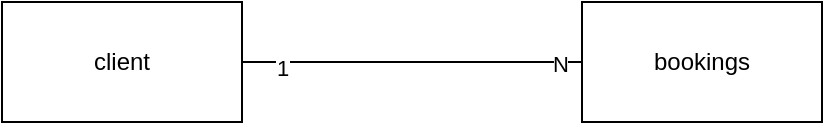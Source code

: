 <mxfile version="26.2.12">
  <diagram name="Seite-1" id="5l5A_WcDkTdJ8sG4hiMR">
    <mxGraphModel dx="1575" dy="1102" grid="1" gridSize="10" guides="1" tooltips="1" connect="1" arrows="1" fold="1" page="1" pageScale="1" pageWidth="827" pageHeight="1169" math="0" shadow="0">
      <root>
        <mxCell id="0" />
        <mxCell id="1" parent="0" />
        <mxCell id="NuFnsqkKuK8RbY4aoc3h-1" value="client" style="rounded=0;whiteSpace=wrap;html=1;" vertex="1" parent="1">
          <mxGeometry x="140" y="250" width="120" height="60" as="geometry" />
        </mxCell>
        <mxCell id="NuFnsqkKuK8RbY4aoc3h-2" value="bookings" style="rounded=0;whiteSpace=wrap;html=1;" vertex="1" parent="1">
          <mxGeometry x="430" y="250" width="120" height="60" as="geometry" />
        </mxCell>
        <mxCell id="NuFnsqkKuK8RbY4aoc3h-4" value="" style="endArrow=none;html=1;rounded=0;entryX=0;entryY=0.5;entryDx=0;entryDy=0;exitX=1;exitY=0.5;exitDx=0;exitDy=0;" edge="1" parent="1" source="NuFnsqkKuK8RbY4aoc3h-1" target="NuFnsqkKuK8RbY4aoc3h-2">
          <mxGeometry width="50" height="50" relative="1" as="geometry">
            <mxPoint x="390" y="590" as="sourcePoint" />
            <mxPoint x="440" y="540" as="targetPoint" />
          </mxGeometry>
        </mxCell>
        <mxCell id="NuFnsqkKuK8RbY4aoc3h-5" value="1" style="edgeLabel;html=1;align=center;verticalAlign=middle;resizable=0;points=[];" vertex="1" connectable="0" parent="NuFnsqkKuK8RbY4aoc3h-4">
          <mxGeometry x="-0.772" y="-3" relative="1" as="geometry">
            <mxPoint as="offset" />
          </mxGeometry>
        </mxCell>
        <mxCell id="NuFnsqkKuK8RbY4aoc3h-6" value="N" style="edgeLabel;html=1;align=center;verticalAlign=middle;resizable=0;points=[];" vertex="1" connectable="0" parent="NuFnsqkKuK8RbY4aoc3h-4">
          <mxGeometry x="0.863" y="-1" relative="1" as="geometry">
            <mxPoint as="offset" />
          </mxGeometry>
        </mxCell>
      </root>
    </mxGraphModel>
  </diagram>
</mxfile>
